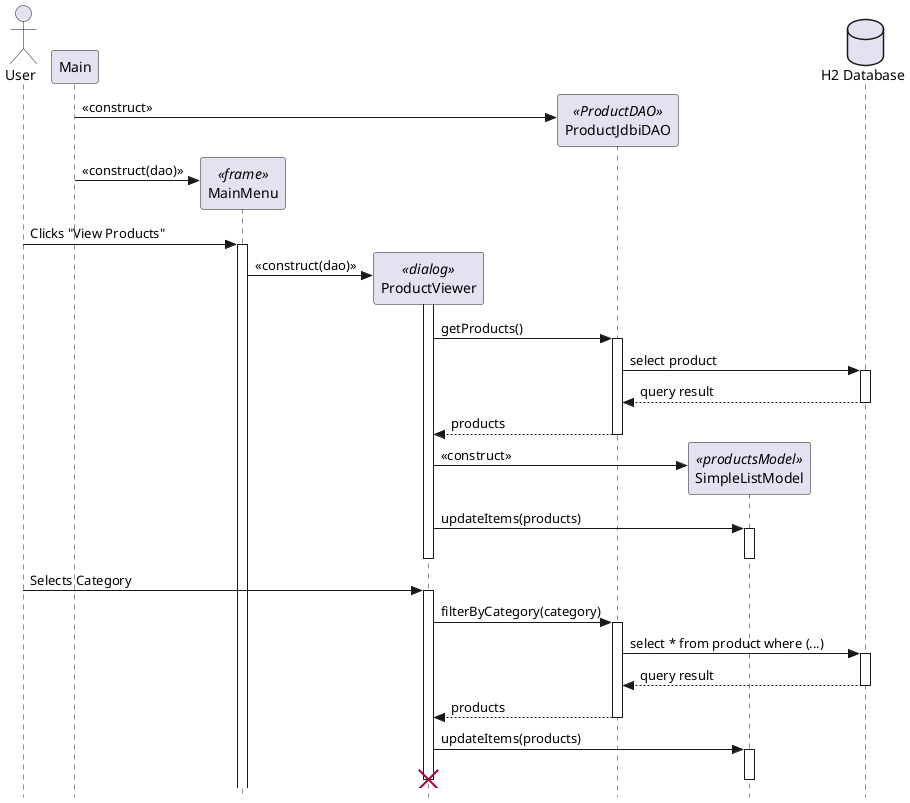 @startuml
skinparam style strictuml

actor "User" as user
participant "Main" as main
participant "MainMenu" as mm <<frame>>
participant "ProductViewer" as view <<dialog>>
participant "ProductJdbiDAO" as jdbi <<ProductDAO>>
participant "SimpleListModel" as list <<productsModel>>
database "H2 Database" as db 

create jdbi
main -> jdbi : <<construct>>
create mm
main -> mm : <<construct(dao)>>

user -> mm++ : Clicks "View Products"

create view
mm -> view++ : <<construct(dao)>>

view -> jdbi++ : getProducts()

jdbi -> db++ : select product

return query result
return products

create list
view -> list : <<construct>>
view -> list++ : updateItems(products)
list--
view--

user -> view++ : Selects Category

view -> jdbi++ : filterByCategory(category)

jdbi -> db++ : select * from product where (...)

return query result
return products

view -> list++ : updateItems(products)
list--
view--

destroy view

@enduml